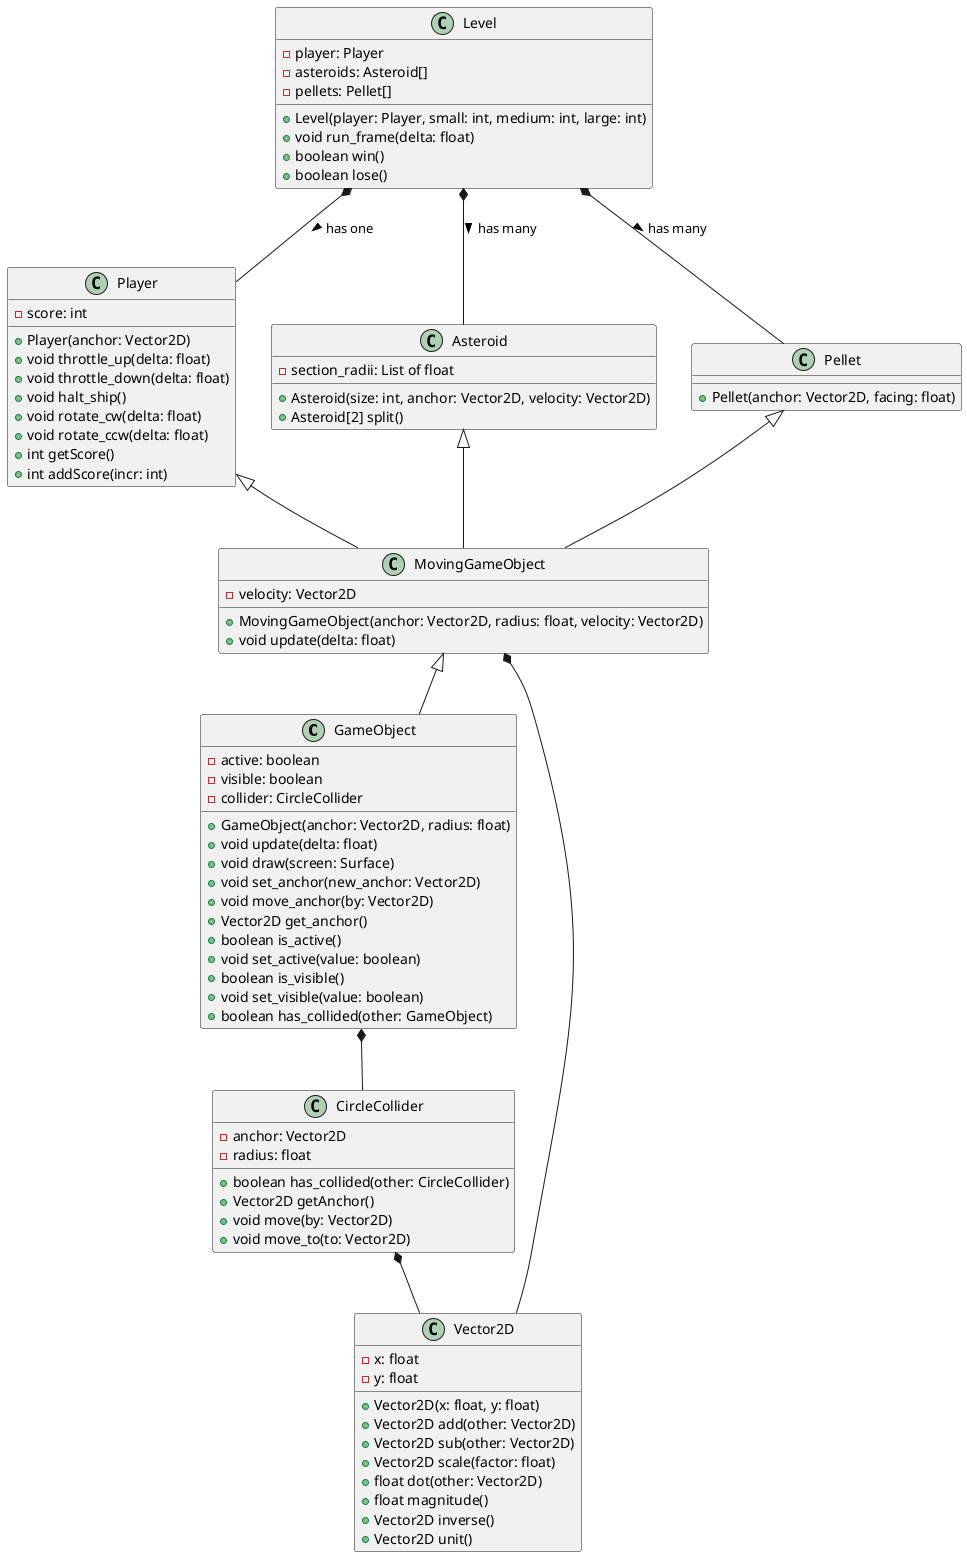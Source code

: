 @startuml

class GameObject {
    - active: boolean
    - visible: boolean
    - collider: CircleCollider
    + GameObject(anchor: Vector2D, radius: float)
    + void update(delta: float)
    + void draw(screen: Surface)
    + void set_anchor(new_anchor: Vector2D)
    + void move_anchor(by: Vector2D)
    + Vector2D get_anchor()
    + boolean is_active()
    + void set_active(value: boolean)
    + boolean is_visible()
    + void set_visible(value: boolean)
    + boolean has_collided(other: GameObject)
}

class MovingGameObject {
    - velocity: Vector2D
    + MovingGameObject(anchor: Vector2D, radius: float, velocity: Vector2D)
    + void update(delta: float)
}

class Player {
    - score: int
    + Player(anchor: Vector2D)
    + void throttle_up(delta: float)
    + void throttle_down(delta: float)
    + void halt_ship()
    + void rotate_cw(delta: float)
    + void rotate_ccw(delta: float)
    + int getScore()
    + int addScore(incr: int)
}

class Asteroid {
    - section_radii: List of float
    + Asteroid(size: int, anchor: Vector2D, velocity: Vector2D)
    + Asteroid[2] split()
}

class Pellet{
    + Pellet(anchor: Vector2D, facing: float)
}

Player <|-- MovingGameObject
Asteroid <|-- MovingGameObject
Pellet <|-- MovingGameObject

MovingGameObject <|--GameObject

MovingGameObject *-- Vector2D
GameObject *-- CircleCollider

CircleCollider *-- Vector2D

class Vector2D {
    - x: float
    - y: float
    + Vector2D(x: float, y: float)
    + Vector2D add(other: Vector2D)
    + Vector2D sub(other: Vector2D)
    + Vector2D scale(factor: float)
    + float dot(other: Vector2D)
    + float magnitude()
    + Vector2D inverse()
    + Vector2D unit()
}

class CircleCollider {
    - anchor: Vector2D
    - radius: float
    + boolean has_collided(other: CircleCollider)
    + Vector2D getAnchor()
    + void move(by: Vector2D)
    + void move_to(to: Vector2D)
}

class Level {
    - player: Player
    - asteroids: Asteroid[]
    - pellets: Pellet[]
    + Level(player: Player, small: int, medium: int, large: int)
    + void run_frame(delta: float)
    + boolean win()
    + boolean lose()
}

Level *-- Asteroid : > has many
Level *-- Pellet : > has many
Level *-- Player : > has one

@enduml